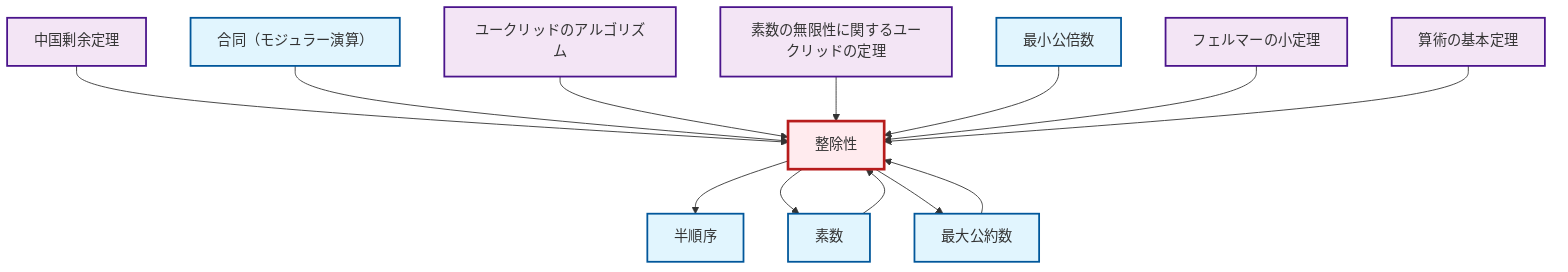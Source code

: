 graph TD
    classDef definition fill:#e1f5fe,stroke:#01579b,stroke-width:2px
    classDef theorem fill:#f3e5f5,stroke:#4a148c,stroke-width:2px
    classDef axiom fill:#fff3e0,stroke:#e65100,stroke-width:2px
    classDef example fill:#e8f5e9,stroke:#1b5e20,stroke-width:2px
    classDef current fill:#ffebee,stroke:#b71c1c,stroke-width:3px
    def-divisibility["整除性"]:::definition
    def-gcd["最大公約数"]:::definition
    thm-chinese-remainder["中国剰余定理"]:::theorem
    thm-euclidean-algorithm["ユークリッドのアルゴリズム"]:::theorem
    def-congruence["合同（モジュラー演算）"]:::definition
    def-prime["素数"]:::definition
    def-lcm["最小公倍数"]:::definition
    thm-fermat-little["フェルマーの小定理"]:::theorem
    thm-fundamental-arithmetic["算術の基本定理"]:::theorem
    def-partial-order["半順序"]:::definition
    thm-euclid-infinitude-primes["素数の無限性に関するユークリッドの定理"]:::theorem
    thm-chinese-remainder --> def-divisibility
    def-divisibility --> def-partial-order
    def-congruence --> def-divisibility
    thm-euclidean-algorithm --> def-divisibility
    def-gcd --> def-divisibility
    def-prime --> def-divisibility
    def-divisibility --> def-prime
    def-divisibility --> def-gcd
    thm-euclid-infinitude-primes --> def-divisibility
    def-lcm --> def-divisibility
    thm-fermat-little --> def-divisibility
    thm-fundamental-arithmetic --> def-divisibility
    class def-divisibility current